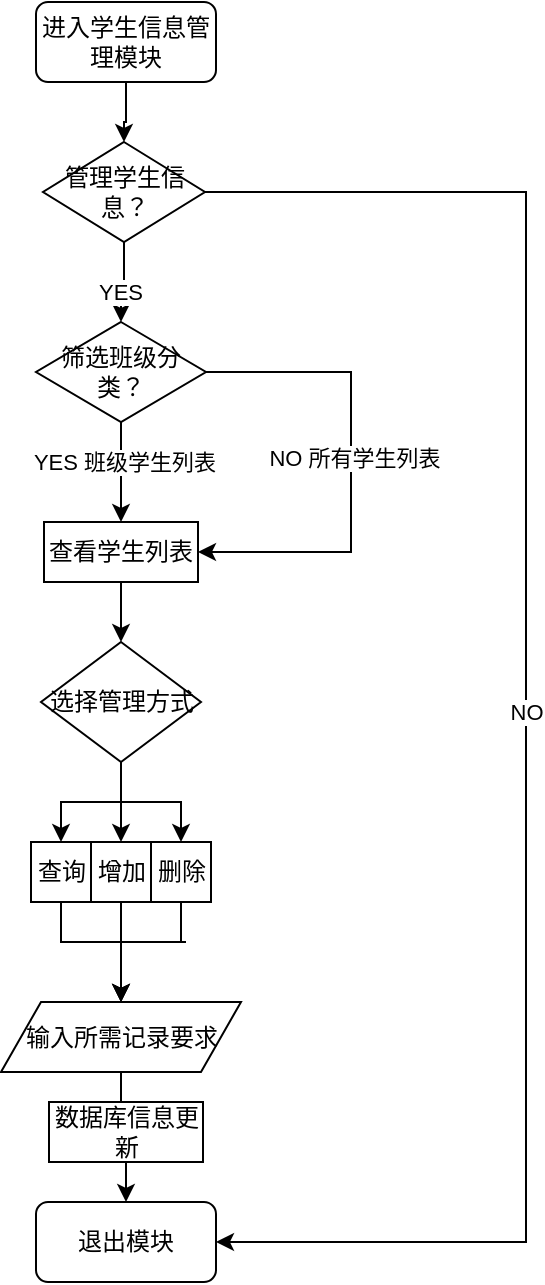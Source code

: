 <mxfile version="17.4.6" type="github">
  <diagram id="y3-6WEQTGDiuIKIYep3c" name="Page-1">
    <mxGraphModel dx="886" dy="532" grid="1" gridSize="10" guides="1" tooltips="1" connect="1" arrows="1" fold="1" page="1" pageScale="1" pageWidth="827" pageHeight="1169" math="0" shadow="0">
      <root>
        <mxCell id="0" />
        <mxCell id="1" parent="0" />
        <mxCell id="8Ho7Ogxbr5bXgxYRzii0-68" style="edgeStyle=orthogonalEdgeStyle;rounded=0;orthogonalLoop=1;jettySize=auto;html=1;entryX=0.5;entryY=0;entryDx=0;entryDy=0;" edge="1" parent="1" source="8Ho7Ogxbr5bXgxYRzii0-1" target="8Ho7Ogxbr5bXgxYRzii0-6">
          <mxGeometry relative="1" as="geometry" />
        </mxCell>
        <mxCell id="8Ho7Ogxbr5bXgxYRzii0-1" value="进入学生信息管理模块" style="rounded=1;whiteSpace=wrap;html=1;" vertex="1" parent="1">
          <mxGeometry x="35" width="90" height="40" as="geometry" />
        </mxCell>
        <mxCell id="8Ho7Ogxbr5bXgxYRzii0-3" value="退出模块" style="rounded=1;whiteSpace=wrap;html=1;" vertex="1" parent="1">
          <mxGeometry x="35" y="600" width="90" height="40" as="geometry" />
        </mxCell>
        <mxCell id="8Ho7Ogxbr5bXgxYRzii0-69" value="NO" style="edgeStyle=orthogonalEdgeStyle;rounded=0;orthogonalLoop=1;jettySize=auto;html=1;entryX=1;entryY=0.5;entryDx=0;entryDy=0;" edge="1" parent="1" source="8Ho7Ogxbr5bXgxYRzii0-6" target="8Ho7Ogxbr5bXgxYRzii0-3">
          <mxGeometry relative="1" as="geometry">
            <Array as="points">
              <mxPoint x="280" y="95" />
              <mxPoint x="280" y="620" />
            </Array>
          </mxGeometry>
        </mxCell>
        <mxCell id="8Ho7Ogxbr5bXgxYRzii0-72" style="edgeStyle=orthogonalEdgeStyle;rounded=0;orthogonalLoop=1;jettySize=auto;html=1;entryX=0.5;entryY=0;entryDx=0;entryDy=0;" edge="1" parent="1" source="8Ho7Ogxbr5bXgxYRzii0-6" target="8Ho7Ogxbr5bXgxYRzii0-65">
          <mxGeometry relative="1" as="geometry" />
        </mxCell>
        <mxCell id="8Ho7Ogxbr5bXgxYRzii0-73" value="YES" style="edgeLabel;html=1;align=center;verticalAlign=middle;resizable=0;points=[];" vertex="1" connectable="0" parent="8Ho7Ogxbr5bXgxYRzii0-72">
          <mxGeometry x="0.26" y="-1" relative="1" as="geometry">
            <mxPoint as="offset" />
          </mxGeometry>
        </mxCell>
        <mxCell id="8Ho7Ogxbr5bXgxYRzii0-6" value="管理学生信息？" style="rhombus;whiteSpace=wrap;html=1;" vertex="1" parent="1">
          <mxGeometry x="38.5" y="70" width="81" height="50" as="geometry" />
        </mxCell>
        <mxCell id="8Ho7Ogxbr5bXgxYRzii0-29" style="edgeStyle=orthogonalEdgeStyle;rounded=0;orthogonalLoop=1;jettySize=auto;html=1;exitX=0.5;exitY=1;exitDx=0;exitDy=0;" edge="1" parent="1" source="8Ho7Ogxbr5bXgxYRzii0-34" target="8Ho7Ogxbr5bXgxYRzii0-36">
          <mxGeometry relative="1" as="geometry" />
        </mxCell>
        <mxCell id="8Ho7Ogxbr5bXgxYRzii0-30" style="edgeStyle=orthogonalEdgeStyle;rounded=0;orthogonalLoop=1;jettySize=auto;html=1;exitX=0.5;exitY=1;exitDx=0;exitDy=0;entryX=0.5;entryY=0;entryDx=0;entryDy=0;" edge="1" parent="1" source="8Ho7Ogxbr5bXgxYRzii0-34" target="8Ho7Ogxbr5bXgxYRzii0-38">
          <mxGeometry relative="1" as="geometry" />
        </mxCell>
        <mxCell id="8Ho7Ogxbr5bXgxYRzii0-31" style="edgeStyle=orthogonalEdgeStyle;rounded=0;orthogonalLoop=1;jettySize=auto;html=1;exitX=0.5;exitY=1;exitDx=0;exitDy=0;entryX=0.5;entryY=0;entryDx=0;entryDy=0;" edge="1" parent="1" source="8Ho7Ogxbr5bXgxYRzii0-34" target="8Ho7Ogxbr5bXgxYRzii0-40">
          <mxGeometry relative="1" as="geometry" />
        </mxCell>
        <mxCell id="8Ho7Ogxbr5bXgxYRzii0-34" value="选择管理方式" style="rhombus;whiteSpace=wrap;html=1;" vertex="1" parent="1">
          <mxGeometry x="37.5" y="320" width="80" height="60" as="geometry" />
        </mxCell>
        <mxCell id="8Ho7Ogxbr5bXgxYRzii0-35" style="edgeStyle=orthogonalEdgeStyle;rounded=0;orthogonalLoop=1;jettySize=auto;html=1;exitX=0.5;exitY=1;exitDx=0;exitDy=0;entryX=0.5;entryY=0;entryDx=0;entryDy=0;" edge="1" parent="1" source="8Ho7Ogxbr5bXgxYRzii0-36" target="8Ho7Ogxbr5bXgxYRzii0-41">
          <mxGeometry relative="1" as="geometry">
            <Array as="points">
              <mxPoint x="50" y="470" />
              <mxPoint x="80" y="470" />
            </Array>
          </mxGeometry>
        </mxCell>
        <mxCell id="8Ho7Ogxbr5bXgxYRzii0-36" value="查询" style="rounded=0;whiteSpace=wrap;html=1;" vertex="1" parent="1">
          <mxGeometry x="32.5" y="420" width="30" height="30" as="geometry" />
        </mxCell>
        <mxCell id="8Ho7Ogxbr5bXgxYRzii0-37" style="edgeStyle=orthogonalEdgeStyle;rounded=0;orthogonalLoop=1;jettySize=auto;html=1;exitX=0.5;exitY=1;exitDx=0;exitDy=0;entryX=0.5;entryY=0;entryDx=0;entryDy=0;" edge="1" parent="1" source="8Ho7Ogxbr5bXgxYRzii0-38" target="8Ho7Ogxbr5bXgxYRzii0-41">
          <mxGeometry relative="1" as="geometry" />
        </mxCell>
        <mxCell id="8Ho7Ogxbr5bXgxYRzii0-38" value="增加" style="rounded=0;whiteSpace=wrap;html=1;" vertex="1" parent="1">
          <mxGeometry x="62.5" y="420" width="30" height="30" as="geometry" />
        </mxCell>
        <mxCell id="8Ho7Ogxbr5bXgxYRzii0-39" style="edgeStyle=orthogonalEdgeStyle;rounded=0;orthogonalLoop=1;jettySize=auto;html=1;exitX=0.5;exitY=1;exitDx=0;exitDy=0;entryX=0.5;entryY=0;entryDx=0;entryDy=0;" edge="1" parent="1" source="8Ho7Ogxbr5bXgxYRzii0-40" target="8Ho7Ogxbr5bXgxYRzii0-41">
          <mxGeometry relative="1" as="geometry">
            <Array as="points">
              <mxPoint x="110" y="470" />
              <mxPoint x="80" y="470" />
            </Array>
          </mxGeometry>
        </mxCell>
        <mxCell id="8Ho7Ogxbr5bXgxYRzii0-40" value="删除" style="rounded=0;whiteSpace=wrap;html=1;" vertex="1" parent="1">
          <mxGeometry x="92.5" y="420" width="30" height="30" as="geometry" />
        </mxCell>
        <mxCell id="8Ho7Ogxbr5bXgxYRzii0-52" style="edgeStyle=orthogonalEdgeStyle;rounded=0;orthogonalLoop=1;jettySize=auto;html=1;entryX=0.5;entryY=0;entryDx=0;entryDy=0;" edge="1" parent="1" source="8Ho7Ogxbr5bXgxYRzii0-41" target="8Ho7Ogxbr5bXgxYRzii0-51">
          <mxGeometry relative="1" as="geometry" />
        </mxCell>
        <mxCell id="8Ho7Ogxbr5bXgxYRzii0-41" value="输入所需记录要求" style="shape=parallelogram;perimeter=parallelogramPerimeter;whiteSpace=wrap;html=1;fixedSize=1;" vertex="1" parent="1">
          <mxGeometry x="17.5" y="500" width="120" height="35" as="geometry" />
        </mxCell>
        <mxCell id="8Ho7Ogxbr5bXgxYRzii0-53" style="edgeStyle=orthogonalEdgeStyle;rounded=0;orthogonalLoop=1;jettySize=auto;html=1;exitX=0.5;exitY=1;exitDx=0;exitDy=0;entryX=0.5;entryY=0;entryDx=0;entryDy=0;" edge="1" parent="1" source="8Ho7Ogxbr5bXgxYRzii0-51" target="8Ho7Ogxbr5bXgxYRzii0-3">
          <mxGeometry relative="1" as="geometry" />
        </mxCell>
        <mxCell id="8Ho7Ogxbr5bXgxYRzii0-51" value="数据库信息更新" style="rounded=0;whiteSpace=wrap;html=1;" vertex="1" parent="1">
          <mxGeometry x="41.5" y="550" width="77" height="30" as="geometry" />
        </mxCell>
        <mxCell id="8Ho7Ogxbr5bXgxYRzii0-61" style="edgeStyle=orthogonalEdgeStyle;rounded=0;orthogonalLoop=1;jettySize=auto;html=1;entryX=0.5;entryY=0;entryDx=0;entryDy=0;" edge="1" parent="1" source="8Ho7Ogxbr5bXgxYRzii0-65" target="8Ho7Ogxbr5bXgxYRzii0-66">
          <mxGeometry relative="1" as="geometry">
            <mxPoint x="82.5" y="240" as="targetPoint" />
          </mxGeometry>
        </mxCell>
        <mxCell id="8Ho7Ogxbr5bXgxYRzii0-62" value="YES 班级学生列表" style="edgeLabel;html=1;align=center;verticalAlign=middle;resizable=0;points=[];" vertex="1" connectable="0" parent="8Ho7Ogxbr5bXgxYRzii0-61">
          <mxGeometry x="-0.225" y="1" relative="1" as="geometry">
            <mxPoint as="offset" />
          </mxGeometry>
        </mxCell>
        <mxCell id="8Ho7Ogxbr5bXgxYRzii0-63" style="edgeStyle=orthogonalEdgeStyle;rounded=0;orthogonalLoop=1;jettySize=auto;html=1;entryX=1;entryY=0.5;entryDx=0;entryDy=0;" edge="1" parent="1" source="8Ho7Ogxbr5bXgxYRzii0-65" target="8Ho7Ogxbr5bXgxYRzii0-66">
          <mxGeometry relative="1" as="geometry">
            <Array as="points">
              <mxPoint x="192.5" y="185" />
              <mxPoint x="192.5" y="275" />
            </Array>
          </mxGeometry>
        </mxCell>
        <mxCell id="8Ho7Ogxbr5bXgxYRzii0-64" value="NO 所有学生列表" style="edgeLabel;html=1;align=center;verticalAlign=middle;resizable=0;points=[];" vertex="1" connectable="0" parent="8Ho7Ogxbr5bXgxYRzii0-63">
          <mxGeometry x="-0.038" y="1" relative="1" as="geometry">
            <mxPoint as="offset" />
          </mxGeometry>
        </mxCell>
        <mxCell id="8Ho7Ogxbr5bXgxYRzii0-65" value="筛选班级分类？" style="rhombus;whiteSpace=wrap;html=1;" vertex="1" parent="1">
          <mxGeometry x="35" y="160" width="85" height="50" as="geometry" />
        </mxCell>
        <mxCell id="8Ho7Ogxbr5bXgxYRzii0-74" style="edgeStyle=orthogonalEdgeStyle;rounded=0;orthogonalLoop=1;jettySize=auto;html=1;" edge="1" parent="1" source="8Ho7Ogxbr5bXgxYRzii0-66" target="8Ho7Ogxbr5bXgxYRzii0-34">
          <mxGeometry relative="1" as="geometry" />
        </mxCell>
        <mxCell id="8Ho7Ogxbr5bXgxYRzii0-66" value="查看学生列表" style="rounded=0;whiteSpace=wrap;html=1;" vertex="1" parent="1">
          <mxGeometry x="39" y="260" width="77" height="30" as="geometry" />
        </mxCell>
      </root>
    </mxGraphModel>
  </diagram>
</mxfile>
